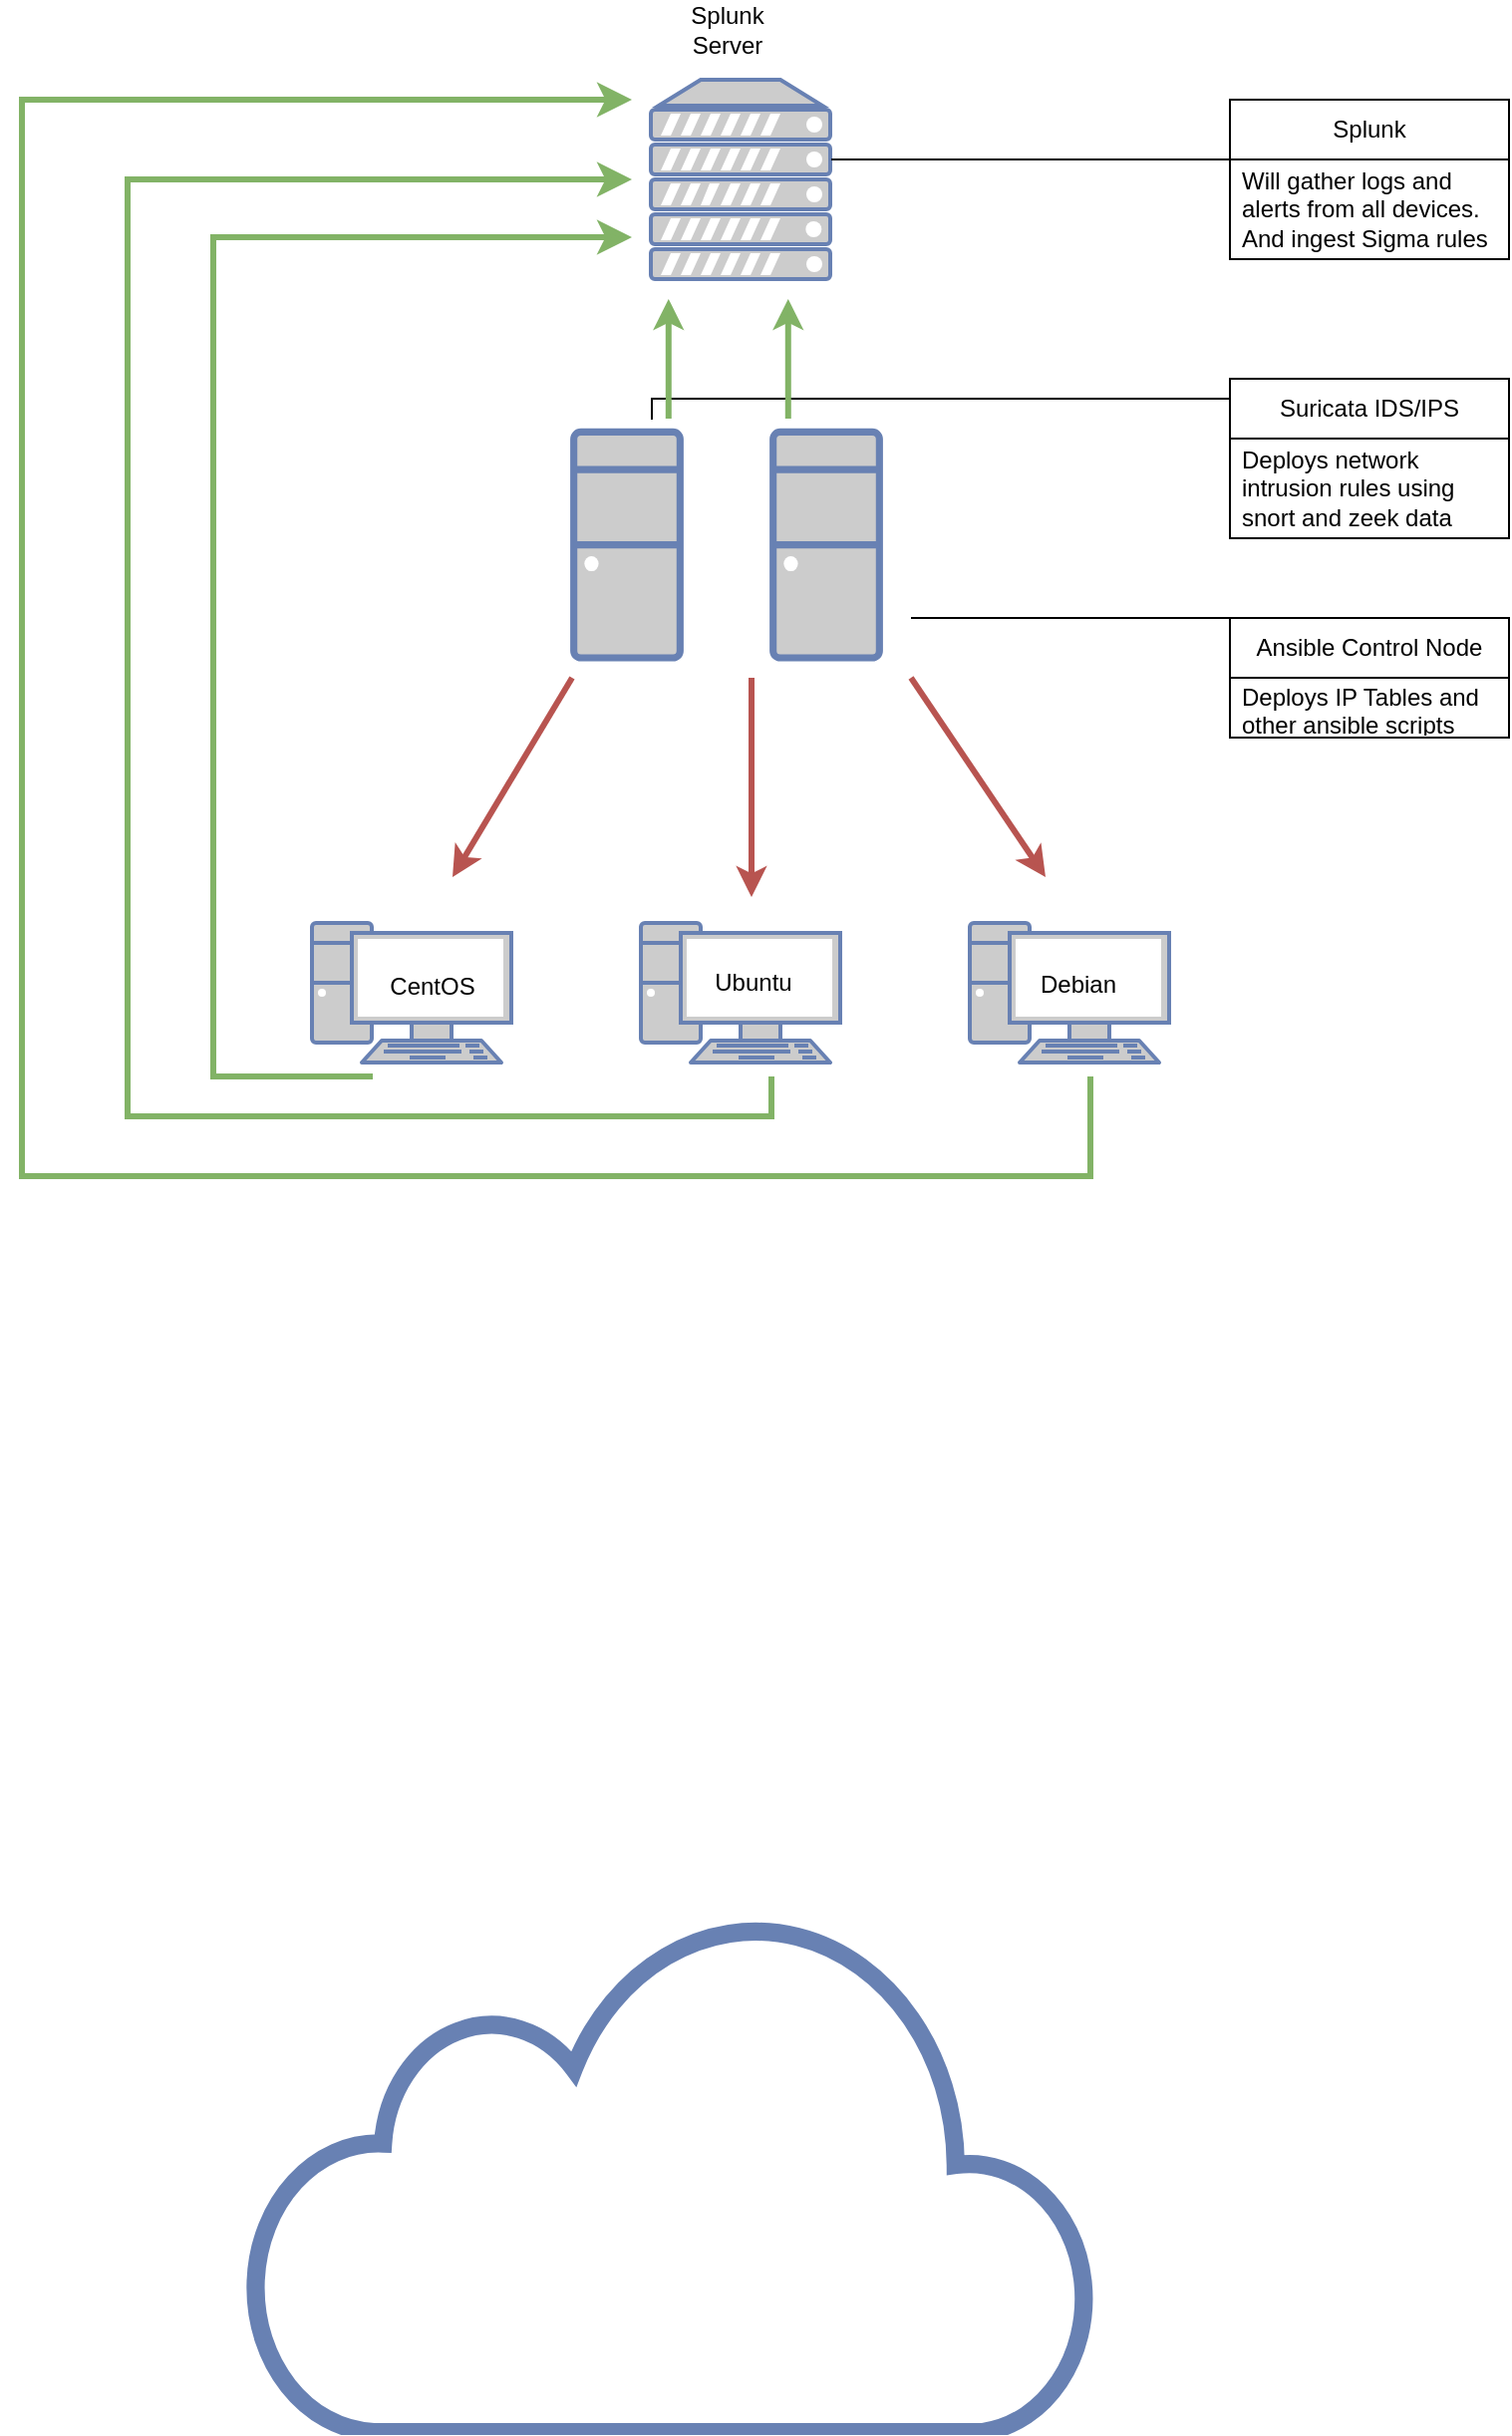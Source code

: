 <mxfile version="20.8.23" type="github">
  <diagram name="Page-1" id="8kLWx7mdblNUVvPbbAvW">
    <mxGraphModel dx="1444" dy="1925" grid="1" gridSize="10" guides="1" tooltips="1" connect="1" arrows="1" fold="1" page="1" pageScale="1" pageWidth="850" pageHeight="1100" math="0" shadow="0">
      <root>
        <mxCell id="0" />
        <mxCell id="1" parent="0" />
        <mxCell id="D5WEuP7RKEWB0JZD9iPH-6" value="" style="group" parent="1" vertex="1" connectable="0">
          <mxGeometry x="159.5" y="403" width="430" height="70" as="geometry" />
        </mxCell>
        <mxCell id="D5WEuP7RKEWB0JZD9iPH-3" value="" style="fontColor=#0066CC;verticalAlign=top;verticalLabelPosition=bottom;labelPosition=center;align=center;html=1;outlineConnect=0;fillColor=#CCCCCC;strokeColor=#6881B3;gradientColor=none;gradientDirection=north;strokeWidth=2;shape=mxgraph.networks.pc;" parent="D5WEuP7RKEWB0JZD9iPH-6" vertex="1">
          <mxGeometry width="100" height="70" as="geometry" />
        </mxCell>
        <mxCell id="D5WEuP7RKEWB0JZD9iPH-4" value="" style="fontColor=#0066CC;verticalAlign=top;verticalLabelPosition=bottom;labelPosition=center;align=center;html=1;outlineConnect=0;fillColor=#CCCCCC;strokeColor=#6881B3;gradientColor=none;gradientDirection=north;strokeWidth=2;shape=mxgraph.networks.pc;" parent="D5WEuP7RKEWB0JZD9iPH-6" vertex="1">
          <mxGeometry x="330" width="100" height="70" as="geometry" />
        </mxCell>
        <mxCell id="D5WEuP7RKEWB0JZD9iPH-5" value="" style="fontColor=#0066CC;verticalAlign=top;verticalLabelPosition=bottom;labelPosition=center;align=center;html=1;outlineConnect=0;fillColor=#CCCCCC;strokeColor=#6881B3;gradientColor=none;gradientDirection=north;strokeWidth=2;shape=mxgraph.networks.pc;" parent="D5WEuP7RKEWB0JZD9iPH-6" vertex="1">
          <mxGeometry x="165" width="100" height="70" as="geometry" />
        </mxCell>
        <mxCell id="r-djEIy74ulVzaPChZWc-25" value="CentOS" style="text;strokeColor=none;align=center;fillColor=none;html=1;verticalAlign=middle;whiteSpace=wrap;rounded=0;fontColor=#000000;" parent="D5WEuP7RKEWB0JZD9iPH-6" vertex="1">
          <mxGeometry x="30" y="17" width="60" height="30" as="geometry" />
        </mxCell>
        <mxCell id="r-djEIy74ulVzaPChZWc-26" value="Ubuntu" style="text;strokeColor=none;align=center;fillColor=none;html=1;verticalAlign=middle;whiteSpace=wrap;rounded=0;fontColor=#000000;" parent="D5WEuP7RKEWB0JZD9iPH-6" vertex="1">
          <mxGeometry x="191.5" y="15" width="60" height="30" as="geometry" />
        </mxCell>
        <mxCell id="r-djEIy74ulVzaPChZWc-27" value="Debian" style="text;strokeColor=none;align=center;fillColor=none;html=1;verticalAlign=middle;whiteSpace=wrap;rounded=0;fontColor=#000000;" parent="D5WEuP7RKEWB0JZD9iPH-6" vertex="1">
          <mxGeometry x="354" y="16" width="60" height="30" as="geometry" />
        </mxCell>
        <mxCell id="D5WEuP7RKEWB0JZD9iPH-8" value="" style="fontColor=#0066CC;verticalAlign=top;verticalLabelPosition=bottom;labelPosition=center;align=center;html=1;outlineConnect=0;fillColor=#CCCCCC;strokeColor=#6881B3;gradientColor=none;gradientDirection=north;strokeWidth=2;shape=mxgraph.networks.server;" parent="1" vertex="1">
          <mxGeometry x="329.5" y="-20" width="90" height="100" as="geometry" />
        </mxCell>
        <mxCell id="D5WEuP7RKEWB0JZD9iPH-9" value="Splunk Server" style="text;strokeColor=none;align=center;fillColor=none;html=1;verticalAlign=middle;whiteSpace=wrap;rounded=0;" parent="1" vertex="1">
          <mxGeometry x="337.5" y="-60" width="60" height="30" as="geometry" />
        </mxCell>
        <mxCell id="D5WEuP7RKEWB0JZD9iPH-10" value="" style="endArrow=classic;html=1;rounded=0;fillColor=#f8cecc;strokeColor=#b85450;strokeWidth=3;gradientColor=#ea6b66;" parent="1" edge="1">
          <mxGeometry relative="1" as="geometry">
            <mxPoint x="290" y="280" as="sourcePoint" />
            <mxPoint x="230" y="380" as="targetPoint" />
          </mxGeometry>
        </mxCell>
        <mxCell id="D5WEuP7RKEWB0JZD9iPH-14" value="" style="endArrow=classic;html=1;rounded=0;fillColor=#f8cecc;strokeColor=#b85450;strokeWidth=3;gradientColor=#ea6b66;" parent="1" edge="1">
          <mxGeometry relative="1" as="geometry">
            <mxPoint x="380" y="280" as="sourcePoint" />
            <mxPoint x="380" y="390" as="targetPoint" />
          </mxGeometry>
        </mxCell>
        <mxCell id="D5WEuP7RKEWB0JZD9iPH-18" value="" style="endArrow=classic;html=1;rounded=0;fillColor=#f8cecc;strokeColor=#b85450;strokeWidth=3;gradientColor=#ea6b66;" parent="1" edge="1">
          <mxGeometry relative="1" as="geometry">
            <mxPoint x="460" y="280" as="sourcePoint" />
            <mxPoint x="527.5" y="380" as="targetPoint" />
          </mxGeometry>
        </mxCell>
        <mxCell id="D5WEuP7RKEWB0JZD9iPH-22" value="Ansible Control Node" style="swimlane;fontStyle=0;childLayout=stackLayout;horizontal=1;startSize=30;horizontalStack=0;resizeParent=1;resizeParentMax=0;resizeLast=0;collapsible=1;marginBottom=0;whiteSpace=wrap;html=1;" parent="1" vertex="1">
          <mxGeometry x="620" y="250" width="140" height="60" as="geometry" />
        </mxCell>
        <mxCell id="D5WEuP7RKEWB0JZD9iPH-23" value="Deploys IP Tables and other ansible scripts&lt;br&gt;&lt;ul&gt;&lt;li&gt;Logs will be sent to Splunk&lt;/li&gt;&lt;/ul&gt;" style="text;strokeColor=none;fillColor=none;align=left;verticalAlign=middle;spacingLeft=4;spacingRight=4;overflow=hidden;points=[[0,0.5],[1,0.5]];portConstraint=eastwest;rotatable=0;whiteSpace=wrap;html=1;" parent="D5WEuP7RKEWB0JZD9iPH-22" vertex="1">
          <mxGeometry y="30" width="140" height="30" as="geometry" />
        </mxCell>
        <mxCell id="D5WEuP7RKEWB0JZD9iPH-26" value="" style="endArrow=none;html=1;rounded=0;" parent="1" edge="1">
          <mxGeometry width="50" height="50" relative="1" as="geometry">
            <mxPoint x="460" y="250" as="sourcePoint" />
            <mxPoint x="640" y="250" as="targetPoint" />
          </mxGeometry>
        </mxCell>
        <mxCell id="D5WEuP7RKEWB0JZD9iPH-31" value="" style="edgeStyle=segmentEdgeStyle;endArrow=classic;html=1;rounded=0;endSize=8;startSize=8;fontColor=#000000;strokeWidth=3;fillColor=#d5e8d4;strokeColor=#82b366;" parent="1" edge="1">
          <mxGeometry width="50" height="50" relative="1" as="geometry">
            <mxPoint x="390" y="480" as="sourcePoint" />
            <mxPoint x="320" y="30" as="targetPoint" />
            <Array as="points">
              <mxPoint x="390" y="500" />
              <mxPoint x="67" y="500" />
              <mxPoint x="67" y="30" />
            </Array>
          </mxGeometry>
        </mxCell>
        <mxCell id="D5WEuP7RKEWB0JZD9iPH-33" value="" style="edgeStyle=segmentEdgeStyle;endArrow=classic;html=1;rounded=0;endSize=8;startSize=8;fontColor=#000000;strokeWidth=3;fillColor=#d5e8d4;strokeColor=#82b366;" parent="1" edge="1">
          <mxGeometry width="50" height="50" relative="1" as="geometry">
            <mxPoint x="190" y="480" as="sourcePoint" />
            <mxPoint x="320" y="59" as="targetPoint" />
            <Array as="points">
              <mxPoint x="110" y="480" />
              <mxPoint x="110" y="59" />
            </Array>
          </mxGeometry>
        </mxCell>
        <mxCell id="D5WEuP7RKEWB0JZD9iPH-34" value="" style="edgeStyle=segmentEdgeStyle;endArrow=classic;html=1;rounded=0;endSize=8;startSize=8;fontColor=#000000;strokeWidth=3;fillColor=#d5e8d4;strokeColor=#82b366;" parent="1" edge="1">
          <mxGeometry width="50" height="50" relative="1" as="geometry">
            <mxPoint x="550" y="480" as="sourcePoint" />
            <mxPoint x="320" y="-10" as="targetPoint" />
            <Array as="points">
              <mxPoint x="550" y="510" />
              <mxPoint x="550" y="530" />
              <mxPoint x="14" y="530" />
              <mxPoint x="14" y="-10" />
            </Array>
          </mxGeometry>
        </mxCell>
        <mxCell id="r-djEIy74ulVzaPChZWc-18" value="Suricata IDS/IPS" style="swimlane;fontStyle=0;childLayout=stackLayout;horizontal=1;startSize=30;horizontalStack=0;resizeParent=1;resizeParentMax=0;resizeLast=0;collapsible=1;marginBottom=0;whiteSpace=wrap;html=1;" parent="1" vertex="1">
          <mxGeometry x="620" y="130" width="140" height="80" as="geometry" />
        </mxCell>
        <mxCell id="r-djEIy74ulVzaPChZWc-19" value="Deploys network intrusion rules using snort and zeek data&lt;br&gt;" style="text;strokeColor=none;fillColor=none;align=left;verticalAlign=middle;spacingLeft=4;spacingRight=4;overflow=hidden;points=[[0,0.5],[1,0.5]];portConstraint=eastwest;rotatable=0;whiteSpace=wrap;html=1;" parent="r-djEIy74ulVzaPChZWc-18" vertex="1">
          <mxGeometry y="30" width="140" height="50" as="geometry" />
        </mxCell>
        <mxCell id="r-djEIy74ulVzaPChZWc-22" value="" style="shape=partialRectangle;whiteSpace=wrap;html=1;bottom=0;right=0;fillColor=none;fontColor=#000000;" parent="1" vertex="1">
          <mxGeometry x="330" y="140" width="290" height="10" as="geometry" />
        </mxCell>
        <mxCell id="URxYNGc6Y4Ne9e4dtN-q-1" value="Splunk" style="swimlane;fontStyle=0;childLayout=stackLayout;horizontal=1;startSize=30;horizontalStack=0;resizeParent=1;resizeParentMax=0;resizeLast=0;collapsible=1;marginBottom=0;whiteSpace=wrap;html=1;" vertex="1" parent="1">
          <mxGeometry x="620" y="-10" width="140" height="80" as="geometry" />
        </mxCell>
        <mxCell id="URxYNGc6Y4Ne9e4dtN-q-2" value="Will gather logs and alerts from all devices. And ingest Sigma rules" style="text;strokeColor=none;fillColor=none;align=left;verticalAlign=middle;spacingLeft=4;spacingRight=4;overflow=hidden;points=[[0,0.5],[1,0.5]];portConstraint=eastwest;rotatable=0;whiteSpace=wrap;html=1;" vertex="1" parent="URxYNGc6Y4Ne9e4dtN-q-1">
          <mxGeometry y="30" width="140" height="50" as="geometry" />
        </mxCell>
        <mxCell id="URxYNGc6Y4Ne9e4dtN-q-3" value="" style="endArrow=none;html=1;rounded=0;" edge="1" parent="1">
          <mxGeometry width="50" height="50" relative="1" as="geometry">
            <mxPoint x="420" y="20" as="sourcePoint" />
            <mxPoint x="620" y="20" as="targetPoint" />
          </mxGeometry>
        </mxCell>
        <mxCell id="URxYNGc6Y4Ne9e4dtN-q-11" value="" style="html=1;outlineConnect=0;fillColor=#CCCCCC;strokeColor=#6881B3;gradientColor=none;gradientDirection=north;strokeWidth=2;shape=mxgraph.networks.cloud;fontColor=#ffffff;shadow=0;dashed=1;dashPattern=1 2;opacity=0;" vertex="1" parent="1">
          <mxGeometry x="250" y="280" width="90" height="50" as="geometry" />
        </mxCell>
        <mxCell id="URxYNGc6Y4Ne9e4dtN-q-16" value="" style="html=1;outlineConnect=0;fillColor=#FFFFFF;strokeColor=#6881B3;gradientColor=none;gradientDirection=north;strokeWidth=2;shape=mxgraph.networks.cloud;fontColor=#ffffff;shadow=0;" vertex="1" parent="1">
          <mxGeometry x="130" y="900" width="420" height="260" as="geometry" />
        </mxCell>
        <mxCell id="URxYNGc6Y4Ne9e4dtN-q-18" value="" style="group" vertex="1" connectable="0" parent="1">
          <mxGeometry x="290.834" y="90" width="153.333" height="180" as="geometry" />
        </mxCell>
        <mxCell id="D5WEuP7RKEWB0JZD9iPH-1" value="" style="fontColor=#0066CC;verticalAlign=top;verticalLabelPosition=bottom;labelPosition=center;align=center;html=1;outlineConnect=0;fillColor=#CCCCCC;strokeColor=#6881B3;gradientColor=none;gradientDirection=north;strokeWidth=2;shape=mxgraph.networks.desktop_pc;" parent="URxYNGc6Y4Ne9e4dtN-q-18" vertex="1">
          <mxGeometry x="100" y="66.667" width="53.333" height="113.333" as="geometry" />
        </mxCell>
        <mxCell id="r-djEIy74ulVzaPChZWc-2" value="" style="fontColor=#0066CC;verticalAlign=top;verticalLabelPosition=bottom;labelPosition=center;align=center;html=1;outlineConnect=0;fillColor=#CCCCCC;strokeColor=#6881B3;gradientColor=none;gradientDirection=north;strokeWidth=2;shape=mxgraph.networks.desktop_pc;" parent="URxYNGc6Y4Ne9e4dtN-q-18" vertex="1">
          <mxGeometry y="66.667" width="53.333" height="113.333" as="geometry" />
        </mxCell>
        <mxCell id="r-djEIy74ulVzaPChZWc-23" value="" style="endArrow=classic;html=1;rounded=0;strokeWidth=3;fontColor=#000000;fillColor=#d5e8d4;strokeColor=#82b366;" parent="URxYNGc6Y4Ne9e4dtN-q-18" edge="1">
          <mxGeometry width="50" height="50" relative="1" as="geometry">
            <mxPoint x="47.556" y="60" as="sourcePoint" />
            <mxPoint x="47.556" as="targetPoint" />
          </mxGeometry>
        </mxCell>
        <mxCell id="r-djEIy74ulVzaPChZWc-24" value="" style="endArrow=classic;html=1;rounded=0;strokeWidth=3;fontColor=#000000;fillColor=#d5e8d4;strokeColor=#82b366;" parent="URxYNGc6Y4Ne9e4dtN-q-18" edge="1">
          <mxGeometry width="50" height="50" relative="1" as="geometry">
            <mxPoint x="107.556" y="60" as="sourcePoint" />
            <mxPoint x="107.556" as="targetPoint" />
          </mxGeometry>
        </mxCell>
      </root>
    </mxGraphModel>
  </diagram>
</mxfile>
